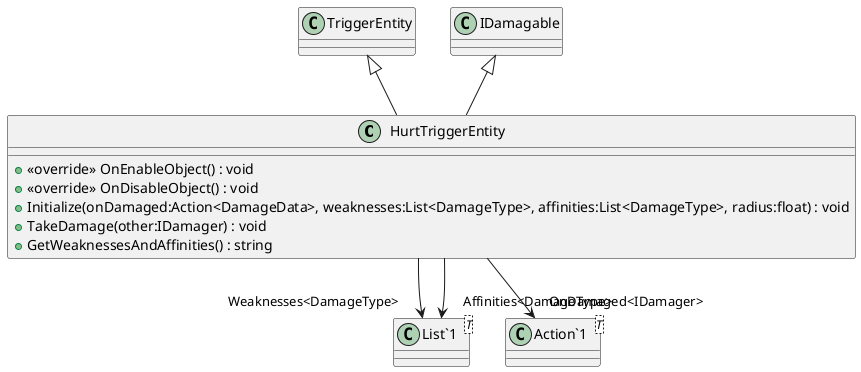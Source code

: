 @startuml
class HurtTriggerEntity {
    + <<override>> OnEnableObject() : void
    + <<override>> OnDisableObject() : void
    + Initialize(onDamaged:Action<DamageData>, weaknesses:List<DamageType>, affinities:List<DamageType>, radius:float) : void
    + TakeDamage(other:IDamager) : void
    + GetWeaknessesAndAffinities() : string
}
class "List`1"<T> {
}
class "Action`1"<T> {
}
TriggerEntity <|-- HurtTriggerEntity
IDamagable <|-- HurtTriggerEntity
HurtTriggerEntity --> "Weaknesses<DamageType>" "List`1"
HurtTriggerEntity --> "Affinities<DamageType>" "List`1"
HurtTriggerEntity --> "OnDamaged<IDamager>" "Action`1"
@enduml
